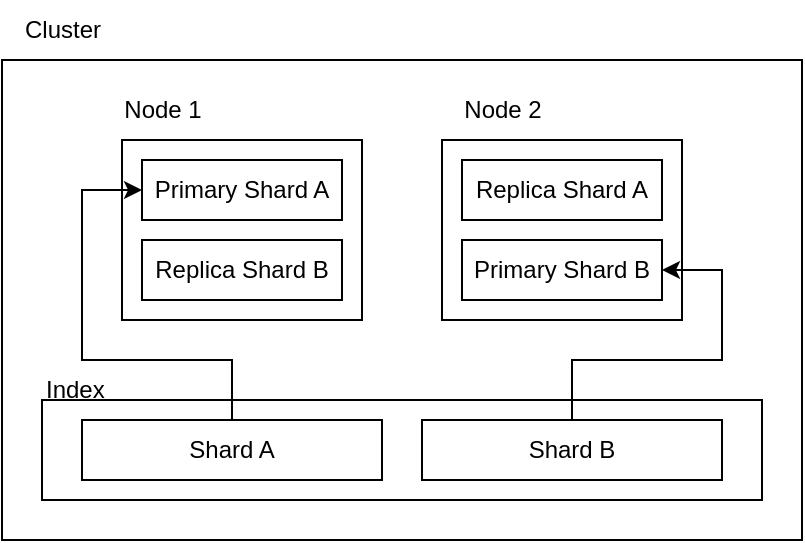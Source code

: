 <mxfile version="21.6.5" type="github">
  <diagram name="Page-1" id="5HQ0XRLaqg44d9xyagqh">
    <mxGraphModel dx="1215" dy="697" grid="1" gridSize="10" guides="1" tooltips="1" connect="1" arrows="1" fold="1" page="1" pageScale="1" pageWidth="850" pageHeight="1100" background="none" math="0" shadow="0">
      <root>
        <mxCell id="0" />
        <mxCell id="1" parent="0" />
        <mxCell id="6sjZy6x-_zXDmj_1aldC-1" value="" style="rounded=0;whiteSpace=wrap;html=1;" parent="1" vertex="1">
          <mxGeometry x="40" y="80" width="400" height="240" as="geometry" />
        </mxCell>
        <mxCell id="6sjZy6x-_zXDmj_1aldC-2" value="Cluster" style="text;html=1;align=center;verticalAlign=middle;resizable=0;points=[];autosize=1;strokeColor=none;fillColor=none;" parent="1" vertex="1">
          <mxGeometry x="40" y="50" width="60" height="30" as="geometry" />
        </mxCell>
        <mxCell id="6sjZy6x-_zXDmj_1aldC-4" value="" style="rounded=0;whiteSpace=wrap;html=1;" parent="1" vertex="1">
          <mxGeometry x="100" y="120" width="120" height="90" as="geometry" />
        </mxCell>
        <mxCell id="6sjZy6x-_zXDmj_1aldC-5" value="Node 1" style="text;html=1;align=center;verticalAlign=middle;resizable=0;points=[];autosize=1;strokeColor=none;fillColor=none;" parent="1" vertex="1">
          <mxGeometry x="90" y="90" width="60" height="30" as="geometry" />
        </mxCell>
        <mxCell id="6sjZy6x-_zXDmj_1aldC-6" value="&lt;div&gt;Primary Shard A&lt;/div&gt;" style="rounded=0;whiteSpace=wrap;html=1;" parent="1" vertex="1">
          <mxGeometry x="110" y="130" width="100" height="30" as="geometry" />
        </mxCell>
        <mxCell id="6sjZy6x-_zXDmj_1aldC-7" value="Replica Shard B" style="rounded=0;whiteSpace=wrap;html=1;" parent="1" vertex="1">
          <mxGeometry x="110" y="170" width="100" height="30" as="geometry" />
        </mxCell>
        <mxCell id="6sjZy6x-_zXDmj_1aldC-8" value="" style="rounded=0;whiteSpace=wrap;html=1;" parent="1" vertex="1">
          <mxGeometry x="260" y="120" width="120" height="90" as="geometry" />
        </mxCell>
        <mxCell id="6sjZy6x-_zXDmj_1aldC-9" value="Node 2" style="text;html=1;align=center;verticalAlign=middle;resizable=0;points=[];autosize=1;strokeColor=none;fillColor=none;" parent="1" vertex="1">
          <mxGeometry x="260" y="90" width="60" height="30" as="geometry" />
        </mxCell>
        <mxCell id="6sjZy6x-_zXDmj_1aldC-10" value="&lt;div&gt;Replica Shard A&lt;/div&gt;" style="rounded=0;whiteSpace=wrap;html=1;" parent="1" vertex="1">
          <mxGeometry x="270" y="130" width="100" height="30" as="geometry" />
        </mxCell>
        <mxCell id="6sjZy6x-_zXDmj_1aldC-11" value="Primary Shard B" style="rounded=0;whiteSpace=wrap;html=1;" parent="1" vertex="1">
          <mxGeometry x="270" y="170" width="100" height="30" as="geometry" />
        </mxCell>
        <mxCell id="8BeYbarrgUiprwO6t633-2" value="" style="rounded=0;whiteSpace=wrap;html=1;" parent="1" vertex="1">
          <mxGeometry x="60" y="250" width="360" height="50" as="geometry" />
        </mxCell>
        <mxCell id="WyfjRgdqRt1PzKtzDUKM-1" value="Shard A" style="rounded=0;whiteSpace=wrap;html=1;" vertex="1" parent="1">
          <mxGeometry x="80" y="260" width="150" height="30" as="geometry" />
        </mxCell>
        <mxCell id="WyfjRgdqRt1PzKtzDUKM-3" style="edgeStyle=orthogonalEdgeStyle;rounded=0;orthogonalLoop=1;jettySize=auto;html=1;exitX=0.5;exitY=0;exitDx=0;exitDy=0;entryX=1;entryY=0.5;entryDx=0;entryDy=0;" edge="1" parent="1" source="WyfjRgdqRt1PzKtzDUKM-2" target="6sjZy6x-_zXDmj_1aldC-11">
          <mxGeometry relative="1" as="geometry">
            <Array as="points">
              <mxPoint x="325" y="230" />
              <mxPoint x="400" y="230" />
              <mxPoint x="400" y="185" />
            </Array>
          </mxGeometry>
        </mxCell>
        <mxCell id="WyfjRgdqRt1PzKtzDUKM-2" value="Shard B" style="rounded=0;whiteSpace=wrap;html=1;" vertex="1" parent="1">
          <mxGeometry x="250" y="260" width="150" height="30" as="geometry" />
        </mxCell>
        <mxCell id="8BeYbarrgUiprwO6t633-3" style="edgeStyle=orthogonalEdgeStyle;rounded=0;orthogonalLoop=1;jettySize=auto;html=1;exitX=0.5;exitY=0;exitDx=0;exitDy=0;entryX=0;entryY=0.5;entryDx=0;entryDy=0;" parent="1" source="WyfjRgdqRt1PzKtzDUKM-1" target="6sjZy6x-_zXDmj_1aldC-6" edge="1">
          <mxGeometry relative="1" as="geometry">
            <Array as="points">
              <mxPoint x="155" y="230" />
              <mxPoint x="80" y="230" />
              <mxPoint x="80" y="145" />
            </Array>
          </mxGeometry>
        </mxCell>
        <mxCell id="WyfjRgdqRt1PzKtzDUKM-5" value="Index" style="text;html=1;strokeColor=none;fillColor=none;align=left;verticalAlign=middle;whiteSpace=wrap;rounded=0;" vertex="1" parent="1">
          <mxGeometry x="60" y="230" width="60" height="30" as="geometry" />
        </mxCell>
      </root>
    </mxGraphModel>
  </diagram>
</mxfile>
